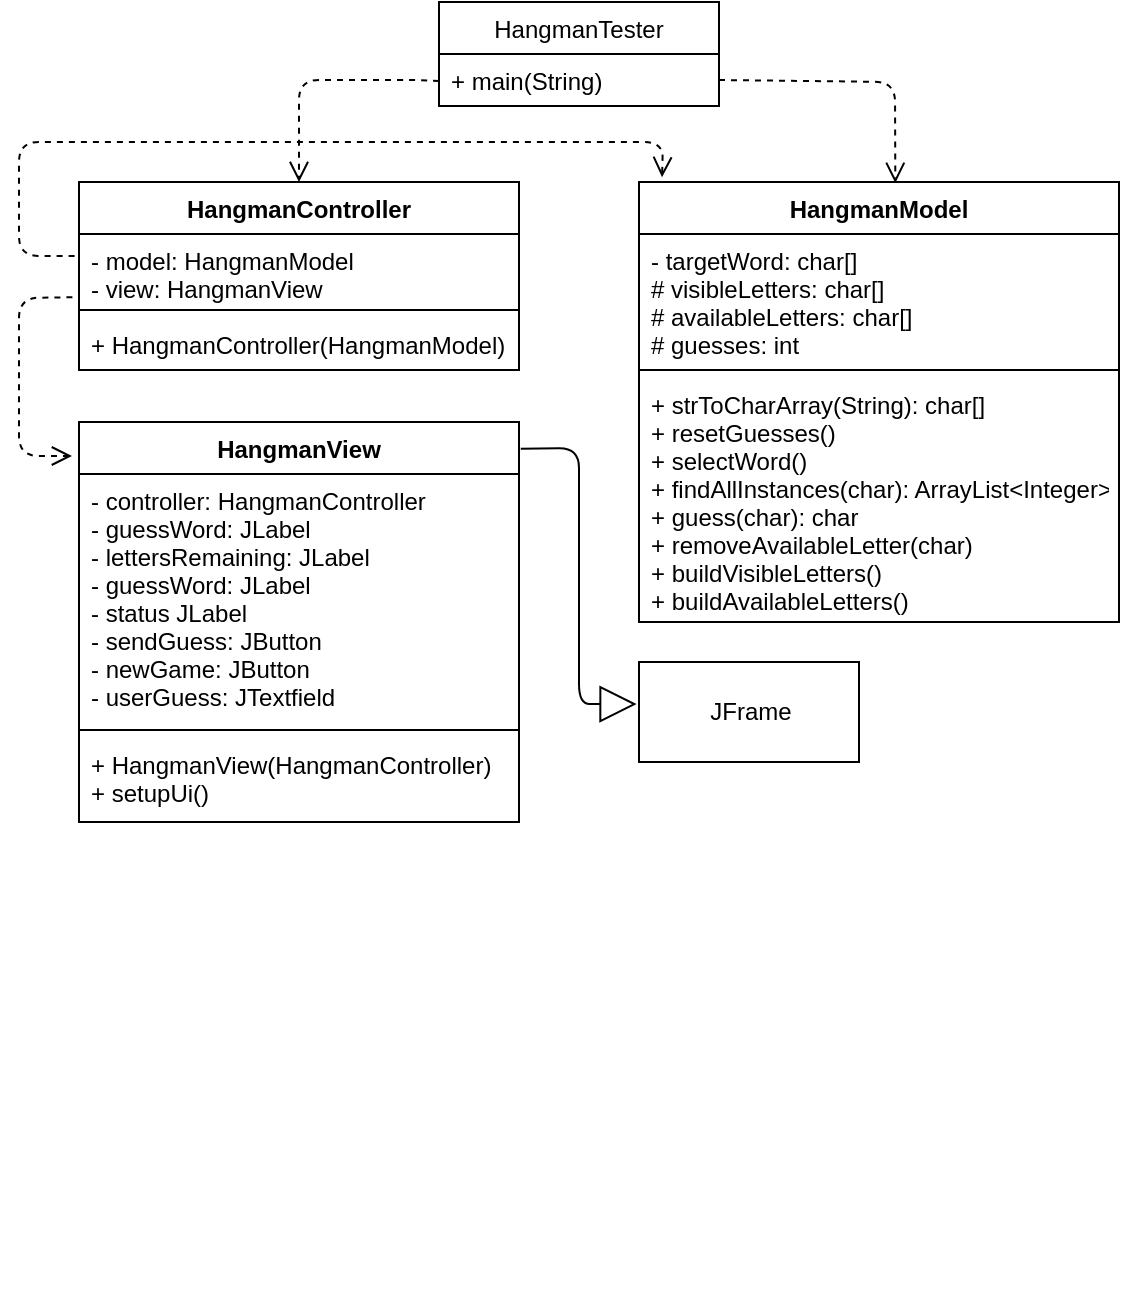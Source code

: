 <mxfile type="github" version="12.1.0" pages="1"><diagram id="1W-anGOzvRvRtAx-Bk4E" name="Page-1"><mxGraphModel grid="1" dx="1104" dy="1878" gridSize="10" guides="1" tooltips="1" connect="1" arrows="1" fold="1" page="1" pageScale="1" pageWidth="850" pageHeight="1100" math="0" shadow="0"><root><mxCell id="0"/><mxCell id="1" parent="0"/><mxCell id="mD_Wo9rfM2n84HMlTXOW-27" value="HangmanView" style="swimlane;fontStyle=1;align=center;verticalAlign=top;childLayout=stackLayout;horizontal=1;startSize=26;horizontalStack=0;resizeParent=1;resizeParentMax=0;resizeLast=0;collapsible=1;marginBottom=0;" parent="1" vertex="1"><mxGeometry as="geometry" y="510" x="178.5" height="200" width="220"/></mxCell><mxCell id="mD_Wo9rfM2n84HMlTXOW-28" value="- controller: HangmanController&#10;- guessWord: JLabel&#10;- lettersRemaining: JLabel&#10;- guessWord: JLabel&#10;- status JLabel&#10;- sendGuess: JButton&#10;- newGame: JButton&#10;- userGuess: JTextfield  &#10;" style="text;strokeColor=none;fillColor=none;align=left;verticalAlign=top;spacingLeft=4;spacingRight=4;overflow=hidden;rotatable=0;points=[[0,0.5],[1,0.5]];portConstraint=eastwest;" parent="mD_Wo9rfM2n84HMlTXOW-27" vertex="1"><mxGeometry as="geometry" y="26" height="124" width="220"/></mxCell><mxCell id="mD_Wo9rfM2n84HMlTXOW-29" value="" style="line;strokeWidth=1;fillColor=none;align=left;verticalAlign=middle;spacingTop=-1;spacingLeft=3;spacingRight=3;rotatable=0;labelPosition=right;points=[];portConstraint=eastwest;" parent="mD_Wo9rfM2n84HMlTXOW-27" vertex="1"><mxGeometry as="geometry" y="150" height="8" width="220"/></mxCell><mxCell id="mD_Wo9rfM2n84HMlTXOW-30" value="+ HangmanView(HangmanController)&#10;+ setupUi()" style="text;strokeColor=none;fillColor=none;align=left;verticalAlign=top;spacingLeft=4;spacingRight=4;overflow=hidden;rotatable=0;points=[[0,0.5],[1,0.5]];portConstraint=eastwest;" parent="mD_Wo9rfM2n84HMlTXOW-27" vertex="1"><mxGeometry as="geometry" y="158" height="42" width="220"/></mxCell><mxCell id="mD_Wo9rfM2n84HMlTXOW-32" value="HangmanController&#10;" style="swimlane;fontStyle=1;align=center;verticalAlign=top;childLayout=stackLayout;horizontal=1;startSize=26;horizontalStack=0;resizeParent=1;resizeParentMax=0;resizeLast=0;collapsible=1;marginBottom=0;" parent="1" vertex="1"><mxGeometry as="geometry" y="390" x="178.5" height="94" width="220"><mxRectangle as="alternateBounds" y="38" x="340" height="26" width="90"/></mxGeometry></mxCell><mxCell id="mD_Wo9rfM2n84HMlTXOW-33" value="- model: HangmanModel&#10;- view: HangmanView" style="text;strokeColor=none;fillColor=none;align=left;verticalAlign=top;spacingLeft=4;spacingRight=4;overflow=hidden;rotatable=0;points=[[0,0.5],[1,0.5]];portConstraint=eastwest;" parent="mD_Wo9rfM2n84HMlTXOW-32" vertex="1"><mxGeometry as="geometry" y="26" height="34" width="220"/></mxCell><mxCell id="mD_Wo9rfM2n84HMlTXOW-34" value="" style="line;strokeWidth=1;fillColor=none;align=left;verticalAlign=middle;spacingTop=-1;spacingLeft=3;spacingRight=3;rotatable=0;labelPosition=right;points=[];portConstraint=eastwest;" parent="mD_Wo9rfM2n84HMlTXOW-32" vertex="1"><mxGeometry as="geometry" y="60" height="8" width="220"/></mxCell><mxCell id="mD_Wo9rfM2n84HMlTXOW-35" value="+ HangmanController(HangmanModel)" style="text;strokeColor=none;fillColor=none;align=left;verticalAlign=top;spacingLeft=4;spacingRight=4;overflow=hidden;rotatable=0;points=[[0,0.5],[1,0.5]];portConstraint=eastwest;" parent="mD_Wo9rfM2n84HMlTXOW-32" vertex="1"><mxGeometry as="geometry" y="68" height="26" width="220"/></mxCell><mxCell id="mD_Wo9rfM2n84HMlTXOW-36" value="HangmanModel" style="swimlane;fontStyle=1;align=center;verticalAlign=top;childLayout=stackLayout;horizontal=1;startSize=26;horizontalStack=0;resizeParent=1;resizeParentMax=0;resizeLast=0;collapsible=1;marginBottom=0;" parent="1" vertex="1"><mxGeometry as="geometry" y="390" x="458.5" height="220" width="240"/></mxCell><mxCell id="mD_Wo9rfM2n84HMlTXOW-37" value="- targetWord: char[]&#10;# visibleLetters: char[]&#10;# availableLetters: char[]&#10;# guesses: int" style="text;strokeColor=none;fillColor=none;align=left;verticalAlign=top;spacingLeft=4;spacingRight=4;overflow=hidden;rotatable=0;points=[[0,0.5],[1,0.5]];portConstraint=eastwest;" parent="mD_Wo9rfM2n84HMlTXOW-36" vertex="1"><mxGeometry as="geometry" y="26" height="64" width="240"/></mxCell><mxCell id="mD_Wo9rfM2n84HMlTXOW-38" value="" style="line;strokeWidth=1;fillColor=none;align=left;verticalAlign=middle;spacingTop=-1;spacingLeft=3;spacingRight=3;rotatable=0;labelPosition=right;points=[];portConstraint=eastwest;" parent="mD_Wo9rfM2n84HMlTXOW-36" vertex="1"><mxGeometry as="geometry" y="90" height="8" width="240"/></mxCell><mxCell id="mD_Wo9rfM2n84HMlTXOW-39" value="+ strToCharArray(String): char[]&#10;+ resetGuesses()&#10;+ selectWord()&#10;+ findAllInstances(char): ArrayList&lt;Integer&gt;&#10;+ guess(char): char&#10;+ removeAvailableLetter(char)&#10;+ buildVisibleLetters()&#10;+ buildAvailableLetters()" style="text;strokeColor=none;fillColor=none;align=left;verticalAlign=top;spacingLeft=4;spacingRight=4;overflow=hidden;rotatable=0;points=[[0,0.5],[1,0.5]];portConstraint=eastwest;" parent="mD_Wo9rfM2n84HMlTXOW-36" vertex="1"><mxGeometry as="geometry" y="98" height="122" width="240"/></mxCell><mxCell id="mD_Wo9rfM2n84HMlTXOW-40" value="JFrame" style="html=1;" parent="1" vertex="1"><mxGeometry as="geometry" y="630" x="458.5" height="50" width="110"/></mxCell><mxCell id="mD_Wo9rfM2n84HMlTXOW-54" value="" style="html=1;verticalAlign=bottom;endArrow=open;dashed=1;endSize=8;entryX=-0.016;entryY=0.085;entryDx=0;entryDy=0;entryPerimeter=0;exitX=-0.015;exitY=0.93;exitDx=0;exitDy=0;exitPerimeter=0;" target="mD_Wo9rfM2n84HMlTXOW-27" parent="1" edge="1" source="mD_Wo9rfM2n84HMlTXOW-33"><mxGeometry as="geometry" relative="1"><mxPoint as="sourcePoint" y="440" x="148.5"/><mxPoint as="targetPoint" y="730" x="178.5"/><Array as="points"><mxPoint y="448" x="148.5"/><mxPoint y="527" x="148.5"/></Array></mxGeometry></mxCell><mxCell id="mD_Wo9rfM2n84HMlTXOW-55" value="&lt;br&gt;" style="text;html=1;resizable=0;points=[];align=center;verticalAlign=middle;labelBackgroundColor=#ffffff;" parent="mD_Wo9rfM2n84HMlTXOW-54" vertex="1" connectable="0"><mxGeometry as="geometry" relative="1" y="6" x="-0.132"><mxPoint as="offset"/></mxGeometry></mxCell><mxCell id="mD_Wo9rfM2n84HMlTXOW-56" value="" style="html=1;verticalAlign=bottom;endArrow=open;dashed=1;endSize=8;exitX=-0.01;exitY=0.322;exitDx=0;exitDy=0;exitPerimeter=0;entryX=0.048;entryY=-0.011;entryDx=0;entryDy=0;entryPerimeter=0;" target="mD_Wo9rfM2n84HMlTXOW-36" parent="1" edge="1" source="mD_Wo9rfM2n84HMlTXOW-33"><mxGeometry as="geometry" relative="1"><mxPoint as="sourcePoint" y="830" x="298.5"/><mxPoint as="targetPoint" y="370" x="488.5"/><Array as="points"><mxPoint y="427" x="148.5"/><mxPoint y="370" x="148.5"/><mxPoint y="370" x="328.5"/><mxPoint y="370" x="470.5"/></Array></mxGeometry></mxCell><mxCell id="mD_Wo9rfM2n84HMlTXOW-57" value="&lt;br&gt;" style="text;html=1;resizable=0;points=[];align=center;verticalAlign=middle;labelBackgroundColor=#ffffff;" parent="mD_Wo9rfM2n84HMlTXOW-56" vertex="1" connectable="0"><mxGeometry as="geometry" relative="1" y="6" x="-0.132"><mxPoint as="offset"/></mxGeometry></mxCell><mxCell id="mD_Wo9rfM2n84HMlTXOW-59" value="&lt;br&gt;" style="endArrow=block;endSize=16;endFill=0;html=1;exitX=1.004;exitY=0.067;exitDx=0;exitDy=0;exitPerimeter=0;entryX=-0.011;entryY=0.421;entryDx=0;entryDy=0;entryPerimeter=0;" target="mD_Wo9rfM2n84HMlTXOW-40" parent="1" edge="1" source="mD_Wo9rfM2n84HMlTXOW-27"><mxGeometry as="geometry" relative="1" width="160"><mxPoint as="sourcePoint" y="760" x="348.5"/><mxPoint as="targetPoint" y="760" x="428.5"/><Array as="points"><mxPoint y="523" x="428.5"/><mxPoint y="651" x="428.5"/></Array></mxGeometry></mxCell><mxCell id="mD_Wo9rfM2n84HMlTXOW-65" value="HangmanTester" style="swimlane;fontStyle=0;childLayout=stackLayout;horizontal=1;startSize=26;fillColor=none;horizontalStack=0;resizeParent=1;resizeParentMax=0;resizeLast=0;collapsible=1;marginBottom=0;" parent="1" vertex="1"><mxGeometry as="geometry" y="300" x="358.5" height="52" width="140"/></mxCell><mxCell id="mD_Wo9rfM2n84HMlTXOW-72" value="" style="html=1;verticalAlign=bottom;endArrow=open;dashed=1;endSize=8;exitX=0.542;exitY=0.002;exitDx=0;exitDy=0;exitPerimeter=0;entryX=0.5;entryY=0;entryDx=0;entryDy=0;" target="mD_Wo9rfM2n84HMlTXOW-32" parent="mD_Wo9rfM2n84HMlTXOW-65" edge="1"><mxGeometry as="geometry" relative="1"><mxPoint as="sourcePoint" y="39.5"/><mxPoint as="targetPoint" y="-400" x="-50"/><Array as="points"><mxPoint y="39" x="-10"/><mxPoint y="39" x="-70"/></Array></mxGeometry></mxCell><mxCell id="mD_Wo9rfM2n84HMlTXOW-73" value="&lt;br&gt;" style="text;html=1;resizable=0;points=[];align=center;verticalAlign=middle;labelBackgroundColor=#ffffff;" parent="mD_Wo9rfM2n84HMlTXOW-72" vertex="1" connectable="0"><mxGeometry as="geometry" relative="1" y="6" x="-0.132"><mxPoint as="offset"/></mxGeometry></mxCell><mxCell id="mD_Wo9rfM2n84HMlTXOW-78" value="+ main(String)&#10;" style="text;strokeColor=none;fillColor=none;align=left;verticalAlign=top;spacingLeft=4;spacingRight=4;overflow=hidden;rotatable=0;points=[[0,0.5],[1,0.5]];portConstraint=eastwest;" parent="mD_Wo9rfM2n84HMlTXOW-65" vertex="1"><mxGeometry as="geometry" y="26" height="26" width="140"/></mxCell><mxCell id="mD_Wo9rfM2n84HMlTXOW-71" value="&lt;br&gt;&lt;br&gt;&lt;br&gt;" style="text;html=1;resizable=0;points=[];autosize=1;align=left;verticalAlign=top;spacingTop=-4;" parent="1" vertex="1"><mxGeometry as="geometry" y="901" x="236.5" height="40" width="20"/></mxCell><mxCell id="mD_Wo9rfM2n84HMlTXOW-75" value="" style="html=1;verticalAlign=bottom;endArrow=open;dashed=1;endSize=8;entryX=0.534;entryY=0.002;entryDx=0;entryDy=0;entryPerimeter=0;exitX=1;exitY=0.5;exitDx=0;exitDy=0;" target="mD_Wo9rfM2n84HMlTXOW-36" parent="1" edge="1" source="mD_Wo9rfM2n84HMlTXOW-78"><mxGeometry as="geometry" relative="1"><mxPoint as="sourcePoint" y="310" x="598.5"/><mxPoint as="targetPoint" y="389" x="598.5"/><Array as="points"><mxPoint y="340" x="586.5"/></Array></mxGeometry></mxCell><mxCell id="mD_Wo9rfM2n84HMlTXOW-76" value="&lt;br&gt;" style="text;html=1;resizable=0;points=[];align=center;verticalAlign=middle;labelBackgroundColor=#ffffff;" parent="mD_Wo9rfM2n84HMlTXOW-75" vertex="1" connectable="0"><mxGeometry as="geometry" relative="1" y="6" x="-0.132"><mxPoint as="offset"/></mxGeometry></mxCell></root></mxGraphModel></diagram></mxfile>